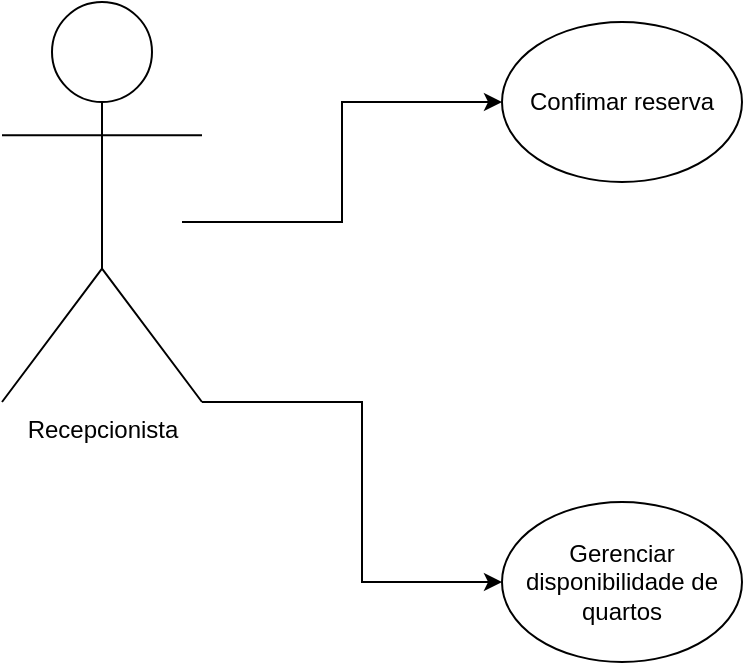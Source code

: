 <mxfile version="26.0.16">
  <diagram name="Página-1" id="Pj-9XCwarDBHbh6-0hCe">
    <mxGraphModel dx="1434" dy="772" grid="1" gridSize="10" guides="1" tooltips="1" connect="1" arrows="1" fold="1" page="1" pageScale="1" pageWidth="827" pageHeight="1169" math="0" shadow="0">
      <root>
        <mxCell id="0" />
        <mxCell id="1" parent="0" />
        <mxCell id="y9mw7ibEQ07_qhfKj17H-11" value="Recepcionista" style="shape=umlActor;verticalLabelPosition=bottom;verticalAlign=top;html=1;outlineConnect=0;" vertex="1" parent="1">
          <mxGeometry x="350" y="230" width="100" height="200" as="geometry" />
        </mxCell>
        <mxCell id="y9mw7ibEQ07_qhfKj17H-12" value="" style="endArrow=classic;html=1;rounded=0;" edge="1" parent="1">
          <mxGeometry width="50" height="50" relative="1" as="geometry">
            <mxPoint x="440" y="340" as="sourcePoint" />
            <mxPoint x="600" y="280" as="targetPoint" />
            <Array as="points">
              <mxPoint x="520" y="340" />
              <mxPoint x="520" y="280" />
            </Array>
          </mxGeometry>
        </mxCell>
        <mxCell id="y9mw7ibEQ07_qhfKj17H-13" value="Confimar reserva" style="ellipse;whiteSpace=wrap;html=1;" vertex="1" parent="1">
          <mxGeometry x="600" y="240" width="120" height="80" as="geometry" />
        </mxCell>
        <mxCell id="y9mw7ibEQ07_qhfKj17H-15" value="" style="endArrow=classic;html=1;rounded=0;" edge="1" parent="1">
          <mxGeometry width="50" height="50" relative="1" as="geometry">
            <mxPoint x="450" y="430" as="sourcePoint" />
            <mxPoint x="600" y="520" as="targetPoint" />
            <Array as="points">
              <mxPoint x="530" y="430" />
              <mxPoint x="530" y="480" />
              <mxPoint x="530" y="520" />
            </Array>
          </mxGeometry>
        </mxCell>
        <mxCell id="y9mw7ibEQ07_qhfKj17H-16" value="Gerenciar disponibilidade de quartos" style="ellipse;whiteSpace=wrap;html=1;" vertex="1" parent="1">
          <mxGeometry x="600" y="480" width="120" height="80" as="geometry" />
        </mxCell>
      </root>
    </mxGraphModel>
  </diagram>
</mxfile>
